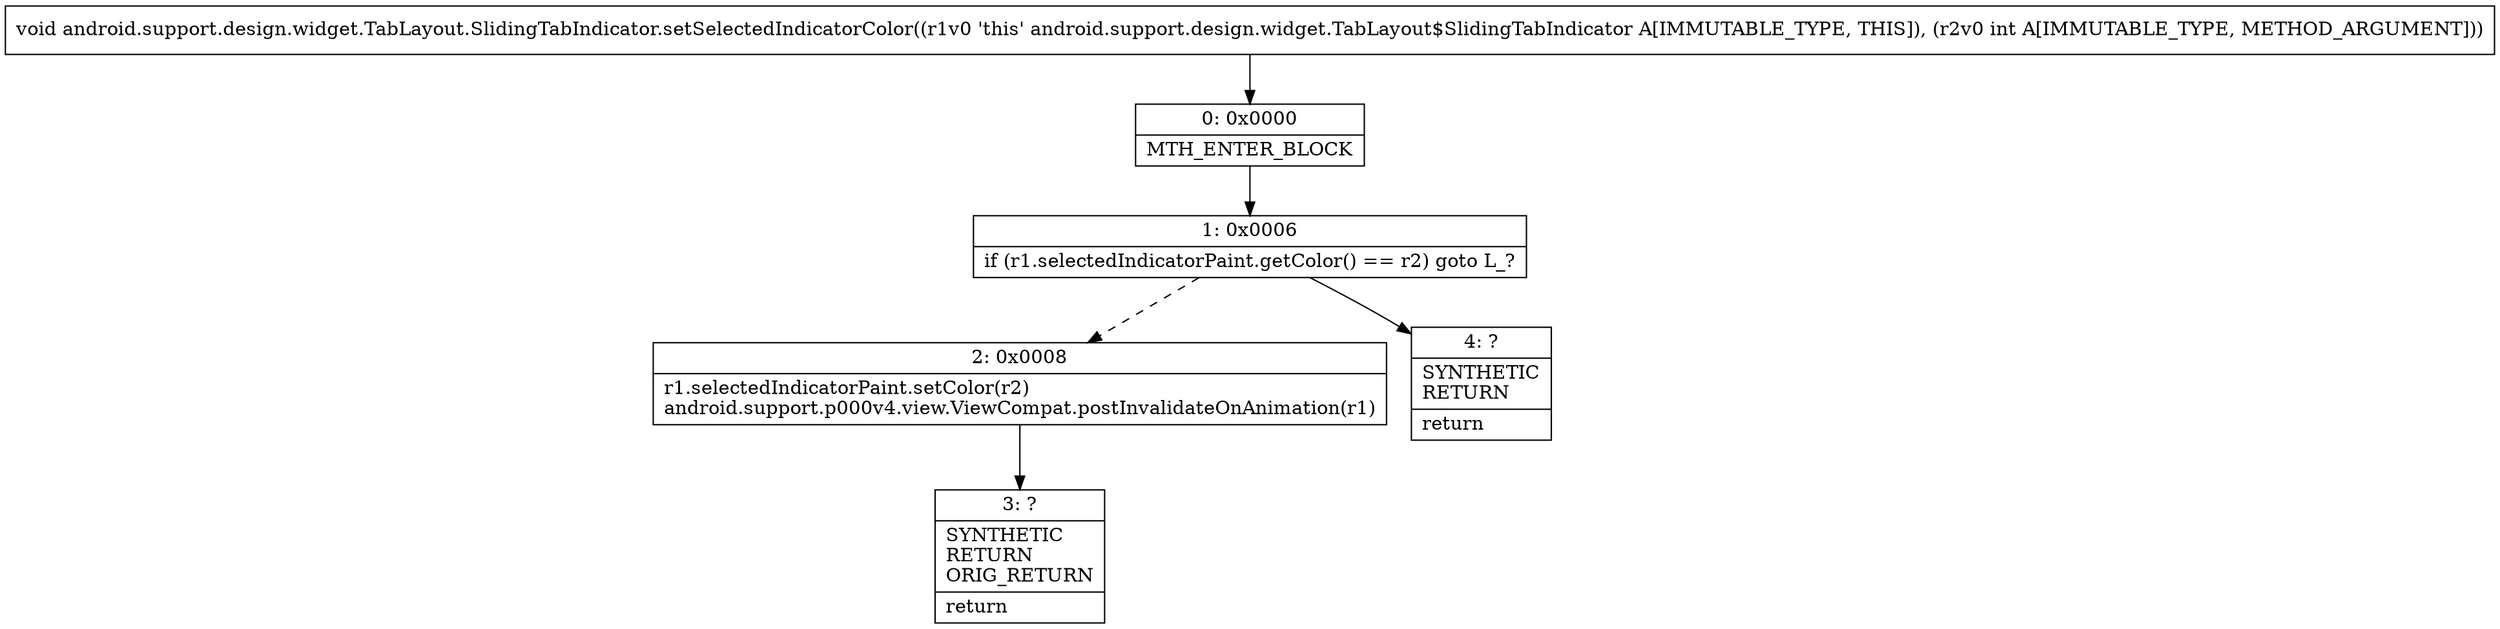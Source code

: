digraph "CFG forandroid.support.design.widget.TabLayout.SlidingTabIndicator.setSelectedIndicatorColor(I)V" {
Node_0 [shape=record,label="{0\:\ 0x0000|MTH_ENTER_BLOCK\l}"];
Node_1 [shape=record,label="{1\:\ 0x0006|if (r1.selectedIndicatorPaint.getColor() == r2) goto L_?\l}"];
Node_2 [shape=record,label="{2\:\ 0x0008|r1.selectedIndicatorPaint.setColor(r2)\landroid.support.p000v4.view.ViewCompat.postInvalidateOnAnimation(r1)\l}"];
Node_3 [shape=record,label="{3\:\ ?|SYNTHETIC\lRETURN\lORIG_RETURN\l|return\l}"];
Node_4 [shape=record,label="{4\:\ ?|SYNTHETIC\lRETURN\l|return\l}"];
MethodNode[shape=record,label="{void android.support.design.widget.TabLayout.SlidingTabIndicator.setSelectedIndicatorColor((r1v0 'this' android.support.design.widget.TabLayout$SlidingTabIndicator A[IMMUTABLE_TYPE, THIS]), (r2v0 int A[IMMUTABLE_TYPE, METHOD_ARGUMENT])) }"];
MethodNode -> Node_0;
Node_0 -> Node_1;
Node_1 -> Node_2[style=dashed];
Node_1 -> Node_4;
Node_2 -> Node_3;
}

